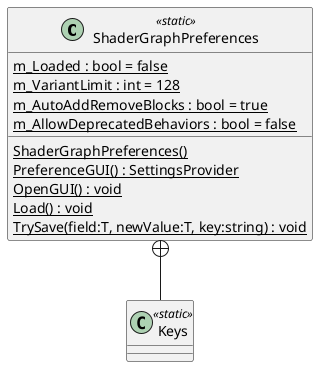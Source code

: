 @startuml
class ShaderGraphPreferences <<static>> {
    {static} m_Loaded : bool = false
    {static} m_VariantLimit : int = 128
    {static} m_AutoAddRemoveBlocks : bool = true
    {static} m_AllowDeprecatedBehaviors : bool = false
    {static} ShaderGraphPreferences()
    {static} PreferenceGUI() : SettingsProvider
    {static} OpenGUI() : void
    {static} Load() : void
    {static} TrySave(field:T, newValue:T, key:string) : void
}
class Keys <<static>> {
}
ShaderGraphPreferences +-- Keys
@enduml
